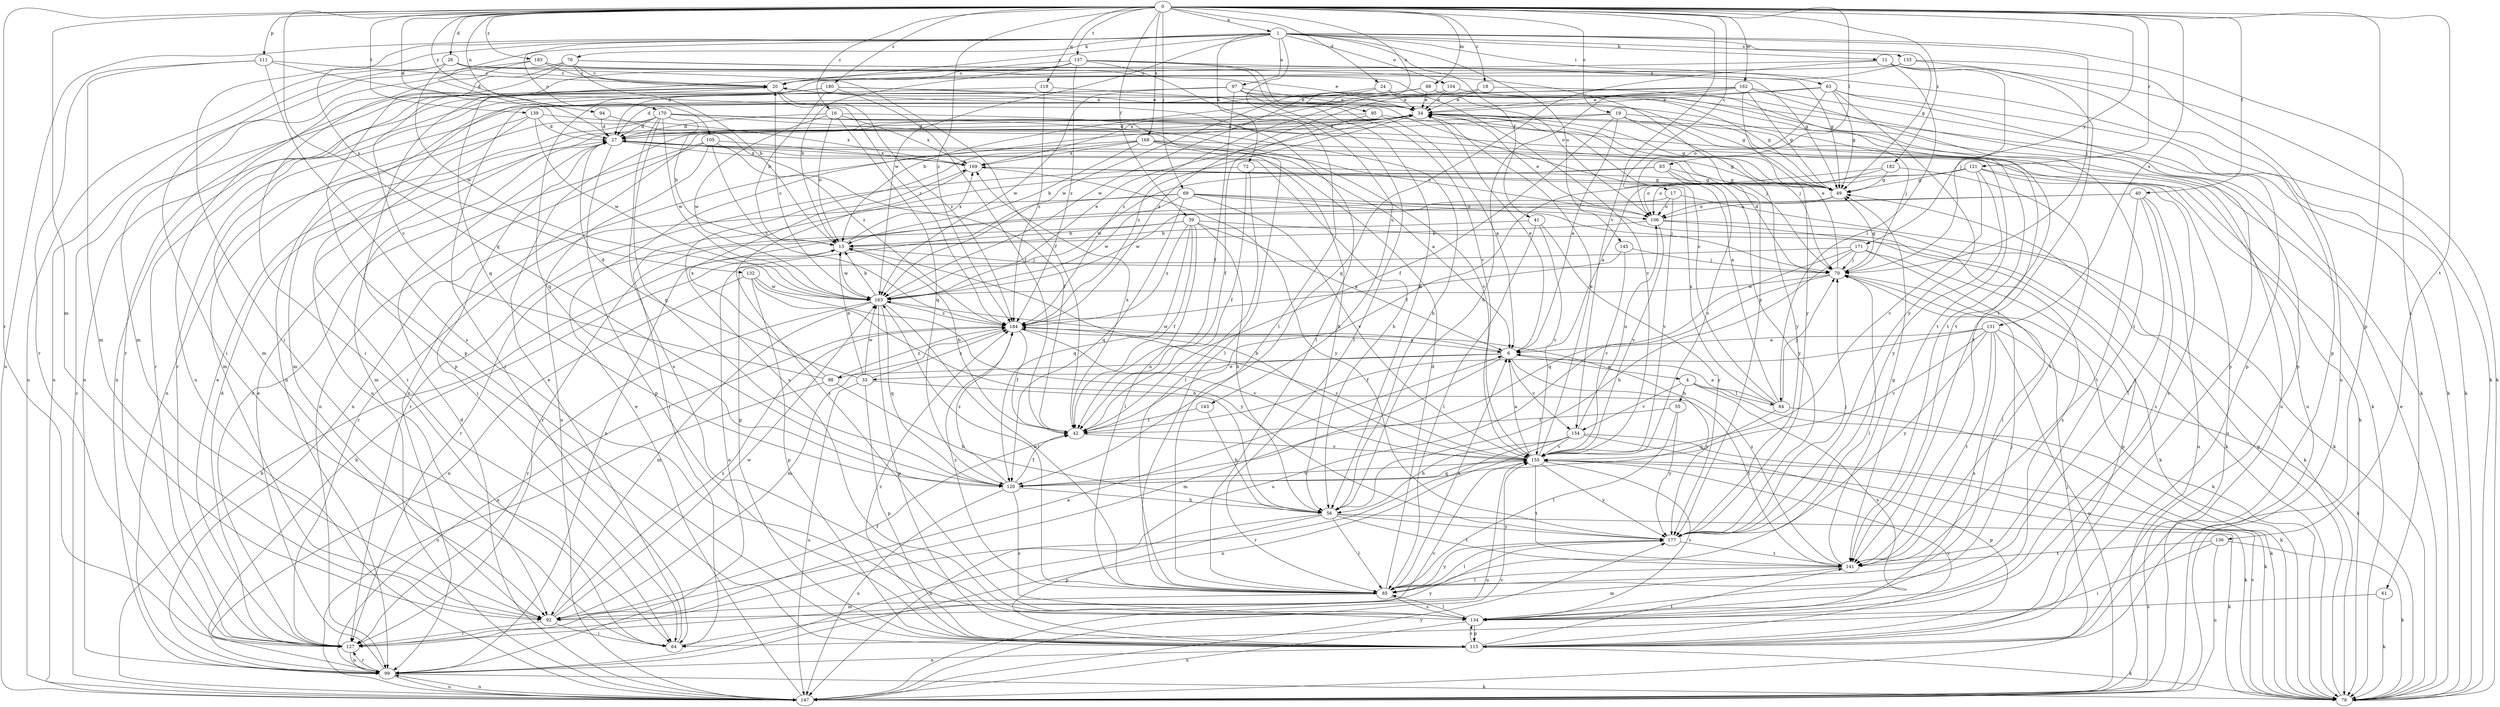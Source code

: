 strict digraph  {
0;
1;
4;
6;
11;
13;
16;
17;
18;
19;
20;
24;
26;
27;
33;
34;
39;
40;
41;
42;
49;
55;
56;
61;
63;
64;
69;
70;
72;
76;
78;
83;
84;
85;
88;
92;
94;
95;
97;
98;
99;
104;
105;
106;
111;
113;
119;
120;
121;
127;
131;
132;
133;
134;
136;
137;
139;
141;
143;
145;
147;
154;
155;
162;
163;
168;
169;
170;
171;
177;
180;
182;
183;
184;
0 -> 1  [label=a];
0 -> 16  [label=c];
0 -> 17  [label=c];
0 -> 18  [label=c];
0 -> 19  [label=c];
0 -> 24  [label=d];
0 -> 26  [label=d];
0 -> 27  [label=d];
0 -> 39  [label=f];
0 -> 40  [label=f];
0 -> 69  [label=j];
0 -> 83  [label=l];
0 -> 88  [label=m];
0 -> 92  [label=m];
0 -> 94  [label=n];
0 -> 95  [label=n];
0 -> 111  [label=p];
0 -> 113  [label=p];
0 -> 119  [label=q];
0 -> 120  [label=q];
0 -> 121  [label=r];
0 -> 127  [label=r];
0 -> 131  [label=s];
0 -> 136  [label=t];
0 -> 137  [label=t];
0 -> 139  [label=t];
0 -> 154  [label=v];
0 -> 162  [label=w];
0 -> 168  [label=x];
0 -> 170  [label=y];
0 -> 171  [label=y];
0 -> 180  [label=z];
0 -> 182  [label=z];
0 -> 183  [label=z];
0 -> 184  [label=z];
1 -> 11  [label=b];
1 -> 20  [label=c];
1 -> 27  [label=d];
1 -> 41  [label=f];
1 -> 49  [label=g];
1 -> 61  [label=i];
1 -> 63  [label=i];
1 -> 64  [label=i];
1 -> 70  [label=j];
1 -> 72  [label=k];
1 -> 76  [label=k];
1 -> 97  [label=n];
1 -> 104  [label=o];
1 -> 105  [label=o];
1 -> 132  [label=s];
1 -> 133  [label=s];
1 -> 143  [label=u];
1 -> 145  [label=u];
1 -> 147  [label=u];
1 -> 163  [label=w];
4 -> 55  [label=h];
4 -> 78  [label=k];
4 -> 84  [label=l];
4 -> 134  [label=s];
4 -> 154  [label=v];
6 -> 4  [label=a];
6 -> 33  [label=e];
6 -> 34  [label=e];
6 -> 92  [label=m];
6 -> 98  [label=n];
6 -> 154  [label=v];
6 -> 163  [label=w];
6 -> 177  [label=y];
11 -> 20  [label=c];
11 -> 70  [label=j];
11 -> 78  [label=k];
11 -> 84  [label=l];
11 -> 120  [label=q];
11 -> 141  [label=t];
13 -> 70  [label=j];
13 -> 163  [label=w];
13 -> 169  [label=x];
16 -> 13  [label=b];
16 -> 27  [label=d];
16 -> 56  [label=h];
16 -> 120  [label=q];
16 -> 163  [label=w];
16 -> 169  [label=x];
17 -> 78  [label=k];
17 -> 99  [label=n];
17 -> 106  [label=o];
17 -> 155  [label=v];
18 -> 34  [label=e];
18 -> 141  [label=t];
18 -> 184  [label=z];
19 -> 6  [label=a];
19 -> 27  [label=d];
19 -> 42  [label=f];
19 -> 70  [label=j];
19 -> 99  [label=n];
19 -> 141  [label=t];
19 -> 177  [label=y];
20 -> 34  [label=e];
20 -> 85  [label=l];
20 -> 99  [label=n];
20 -> 113  [label=p];
20 -> 184  [label=z];
24 -> 27  [label=d];
24 -> 34  [label=e];
24 -> 155  [label=v];
24 -> 163  [label=w];
26 -> 20  [label=c];
26 -> 42  [label=f];
26 -> 64  [label=i];
26 -> 106  [label=o];
26 -> 147  [label=u];
26 -> 163  [label=w];
27 -> 34  [label=e];
27 -> 49  [label=g];
27 -> 56  [label=h];
27 -> 64  [label=i];
27 -> 92  [label=m];
27 -> 113  [label=p];
27 -> 169  [label=x];
33 -> 13  [label=b];
33 -> 27  [label=d];
33 -> 113  [label=p];
33 -> 141  [label=t];
33 -> 147  [label=u];
33 -> 163  [label=w];
33 -> 184  [label=z];
34 -> 27  [label=d];
34 -> 49  [label=g];
34 -> 70  [label=j];
34 -> 147  [label=u];
34 -> 184  [label=z];
39 -> 6  [label=a];
39 -> 13  [label=b];
39 -> 42  [label=f];
39 -> 56  [label=h];
39 -> 78  [label=k];
39 -> 85  [label=l];
39 -> 120  [label=q];
39 -> 127  [label=r];
39 -> 184  [label=z];
40 -> 85  [label=l];
40 -> 106  [label=o];
40 -> 134  [label=s];
40 -> 141  [label=t];
40 -> 147  [label=u];
40 -> 163  [label=w];
41 -> 13  [label=b];
41 -> 85  [label=l];
41 -> 155  [label=v];
41 -> 177  [label=y];
42 -> 13  [label=b];
42 -> 155  [label=v];
42 -> 169  [label=x];
49 -> 106  [label=o];
49 -> 127  [label=r];
55 -> 42  [label=f];
55 -> 85  [label=l];
55 -> 177  [label=y];
56 -> 78  [label=k];
56 -> 85  [label=l];
56 -> 99  [label=n];
56 -> 113  [label=p];
56 -> 141  [label=t];
56 -> 177  [label=y];
61 -> 78  [label=k];
61 -> 134  [label=s];
63 -> 34  [label=e];
63 -> 49  [label=g];
63 -> 78  [label=k];
63 -> 92  [label=m];
63 -> 106  [label=o];
63 -> 113  [label=p];
63 -> 177  [label=y];
64 -> 34  [label=e];
64 -> 155  [label=v];
69 -> 70  [label=j];
69 -> 78  [label=k];
69 -> 106  [label=o];
69 -> 113  [label=p];
69 -> 120  [label=q];
69 -> 127  [label=r];
69 -> 155  [label=v];
69 -> 163  [label=w];
70 -> 27  [label=d];
70 -> 34  [label=e];
70 -> 49  [label=g];
70 -> 78  [label=k];
70 -> 85  [label=l];
70 -> 147  [label=u];
70 -> 163  [label=w];
72 -> 42  [label=f];
72 -> 49  [label=g];
72 -> 85  [label=l];
72 -> 127  [label=r];
76 -> 13  [label=b];
76 -> 20  [label=c];
76 -> 78  [label=k];
76 -> 92  [label=m];
76 -> 113  [label=p];
76 -> 147  [label=u];
76 -> 177  [label=y];
78 -> 34  [label=e];
78 -> 49  [label=g];
78 -> 155  [label=v];
83 -> 49  [label=g];
83 -> 64  [label=i];
83 -> 155  [label=v];
83 -> 163  [label=w];
83 -> 177  [label=y];
84 -> 6  [label=a];
84 -> 20  [label=c];
84 -> 34  [label=e];
84 -> 70  [label=j];
84 -> 78  [label=k];
84 -> 120  [label=q];
84 -> 169  [label=x];
85 -> 6  [label=a];
85 -> 27  [label=d];
85 -> 92  [label=m];
85 -> 134  [label=s];
85 -> 163  [label=w];
85 -> 177  [label=y];
85 -> 184  [label=z];
88 -> 34  [label=e];
88 -> 49  [label=g];
88 -> 99  [label=n];
88 -> 113  [label=p];
88 -> 163  [label=w];
92 -> 42  [label=f];
92 -> 64  [label=i];
92 -> 127  [label=r];
92 -> 163  [label=w];
92 -> 184  [label=z];
94 -> 27  [label=d];
94 -> 184  [label=z];
95 -> 6  [label=a];
95 -> 27  [label=d];
95 -> 42  [label=f];
95 -> 147  [label=u];
97 -> 34  [label=e];
97 -> 42  [label=f];
97 -> 49  [label=g];
97 -> 78  [label=k];
97 -> 85  [label=l];
97 -> 127  [label=r];
97 -> 147  [label=u];
97 -> 163  [label=w];
98 -> 20  [label=c];
98 -> 56  [label=h];
98 -> 147  [label=u];
98 -> 169  [label=x];
98 -> 184  [label=z];
99 -> 13  [label=b];
99 -> 34  [label=e];
99 -> 78  [label=k];
99 -> 127  [label=r];
99 -> 147  [label=u];
104 -> 13  [label=b];
104 -> 34  [label=e];
104 -> 113  [label=p];
104 -> 141  [label=t];
104 -> 169  [label=x];
105 -> 42  [label=f];
105 -> 99  [label=n];
105 -> 127  [label=r];
105 -> 147  [label=u];
105 -> 169  [label=x];
105 -> 184  [label=z];
106 -> 13  [label=b];
106 -> 34  [label=e];
106 -> 78  [label=k];
106 -> 134  [label=s];
106 -> 155  [label=v];
111 -> 20  [label=c];
111 -> 92  [label=m];
111 -> 127  [label=r];
111 -> 134  [label=s];
111 -> 184  [label=z];
113 -> 78  [label=k];
113 -> 99  [label=n];
113 -> 134  [label=s];
113 -> 141  [label=t];
113 -> 155  [label=v];
113 -> 184  [label=z];
119 -> 34  [label=e];
119 -> 120  [label=q];
119 -> 184  [label=z];
120 -> 42  [label=f];
120 -> 56  [label=h];
120 -> 134  [label=s];
120 -> 147  [label=u];
120 -> 155  [label=v];
120 -> 184  [label=z];
121 -> 6  [label=a];
121 -> 49  [label=g];
121 -> 106  [label=o];
121 -> 134  [label=s];
121 -> 147  [label=u];
121 -> 155  [label=v];
121 -> 177  [label=y];
127 -> 6  [label=a];
127 -> 27  [label=d];
127 -> 34  [label=e];
127 -> 99  [label=n];
127 -> 177  [label=y];
131 -> 6  [label=a];
131 -> 42  [label=f];
131 -> 78  [label=k];
131 -> 134  [label=s];
131 -> 141  [label=t];
131 -> 147  [label=u];
131 -> 155  [label=v];
131 -> 177  [label=y];
132 -> 56  [label=h];
132 -> 99  [label=n];
132 -> 113  [label=p];
132 -> 163  [label=w];
132 -> 177  [label=y];
133 -> 20  [label=c];
133 -> 27  [label=d];
133 -> 113  [label=p];
133 -> 147  [label=u];
134 -> 70  [label=j];
134 -> 85  [label=l];
134 -> 113  [label=p];
134 -> 147  [label=u];
136 -> 64  [label=i];
136 -> 78  [label=k];
136 -> 141  [label=t];
136 -> 147  [label=u];
137 -> 13  [label=b];
137 -> 20  [label=c];
137 -> 49  [label=g];
137 -> 56  [label=h];
137 -> 85  [label=l];
137 -> 120  [label=q];
137 -> 127  [label=r];
137 -> 155  [label=v];
137 -> 184  [label=z];
139 -> 27  [label=d];
139 -> 64  [label=i];
139 -> 92  [label=m];
139 -> 163  [label=w];
139 -> 169  [label=x];
141 -> 49  [label=g];
141 -> 85  [label=l];
141 -> 92  [label=m];
141 -> 184  [label=z];
143 -> 42  [label=f];
143 -> 56  [label=h];
145 -> 70  [label=j];
145 -> 155  [label=v];
145 -> 184  [label=z];
147 -> 13  [label=b];
147 -> 20  [label=c];
147 -> 27  [label=d];
147 -> 34  [label=e];
147 -> 70  [label=j];
147 -> 99  [label=n];
147 -> 155  [label=v];
147 -> 177  [label=y];
154 -> 56  [label=h];
154 -> 78  [label=k];
154 -> 99  [label=n];
154 -> 106  [label=o];
154 -> 113  [label=p];
154 -> 127  [label=r];
154 -> 155  [label=v];
155 -> 6  [label=a];
155 -> 13  [label=b];
155 -> 34  [label=e];
155 -> 78  [label=k];
155 -> 120  [label=q];
155 -> 134  [label=s];
155 -> 141  [label=t];
155 -> 147  [label=u];
155 -> 177  [label=y];
155 -> 184  [label=z];
162 -> 34  [label=e];
162 -> 49  [label=g];
162 -> 56  [label=h];
162 -> 64  [label=i];
162 -> 78  [label=k];
162 -> 141  [label=t];
162 -> 177  [label=y];
162 -> 184  [label=z];
163 -> 13  [label=b];
163 -> 20  [label=c];
163 -> 34  [label=e];
163 -> 85  [label=l];
163 -> 92  [label=m];
163 -> 113  [label=p];
163 -> 120  [label=q];
163 -> 127  [label=r];
163 -> 184  [label=z];
168 -> 6  [label=a];
168 -> 13  [label=b];
168 -> 56  [label=h];
168 -> 78  [label=k];
168 -> 99  [label=n];
168 -> 106  [label=o];
168 -> 134  [label=s];
168 -> 169  [label=x];
169 -> 49  [label=g];
169 -> 134  [label=s];
169 -> 177  [label=y];
170 -> 13  [label=b];
170 -> 27  [label=d];
170 -> 70  [label=j];
170 -> 78  [label=k];
170 -> 85  [label=l];
170 -> 92  [label=m];
170 -> 99  [label=n];
170 -> 120  [label=q];
170 -> 134  [label=s];
170 -> 155  [label=v];
170 -> 163  [label=w];
171 -> 56  [label=h];
171 -> 70  [label=j];
171 -> 85  [label=l];
171 -> 99  [label=n];
171 -> 113  [label=p];
171 -> 120  [label=q];
177 -> 70  [label=j];
177 -> 85  [label=l];
177 -> 141  [label=t];
180 -> 13  [label=b];
180 -> 34  [label=e];
180 -> 42  [label=f];
180 -> 99  [label=n];
180 -> 127  [label=r];
180 -> 141  [label=t];
182 -> 42  [label=f];
182 -> 49  [label=g];
182 -> 106  [label=o];
182 -> 141  [label=t];
183 -> 20  [label=c];
183 -> 34  [label=e];
183 -> 49  [label=g];
183 -> 64  [label=i];
183 -> 147  [label=u];
184 -> 6  [label=a];
184 -> 42  [label=f];
184 -> 92  [label=m];
184 -> 99  [label=n];
184 -> 155  [label=v];
}
